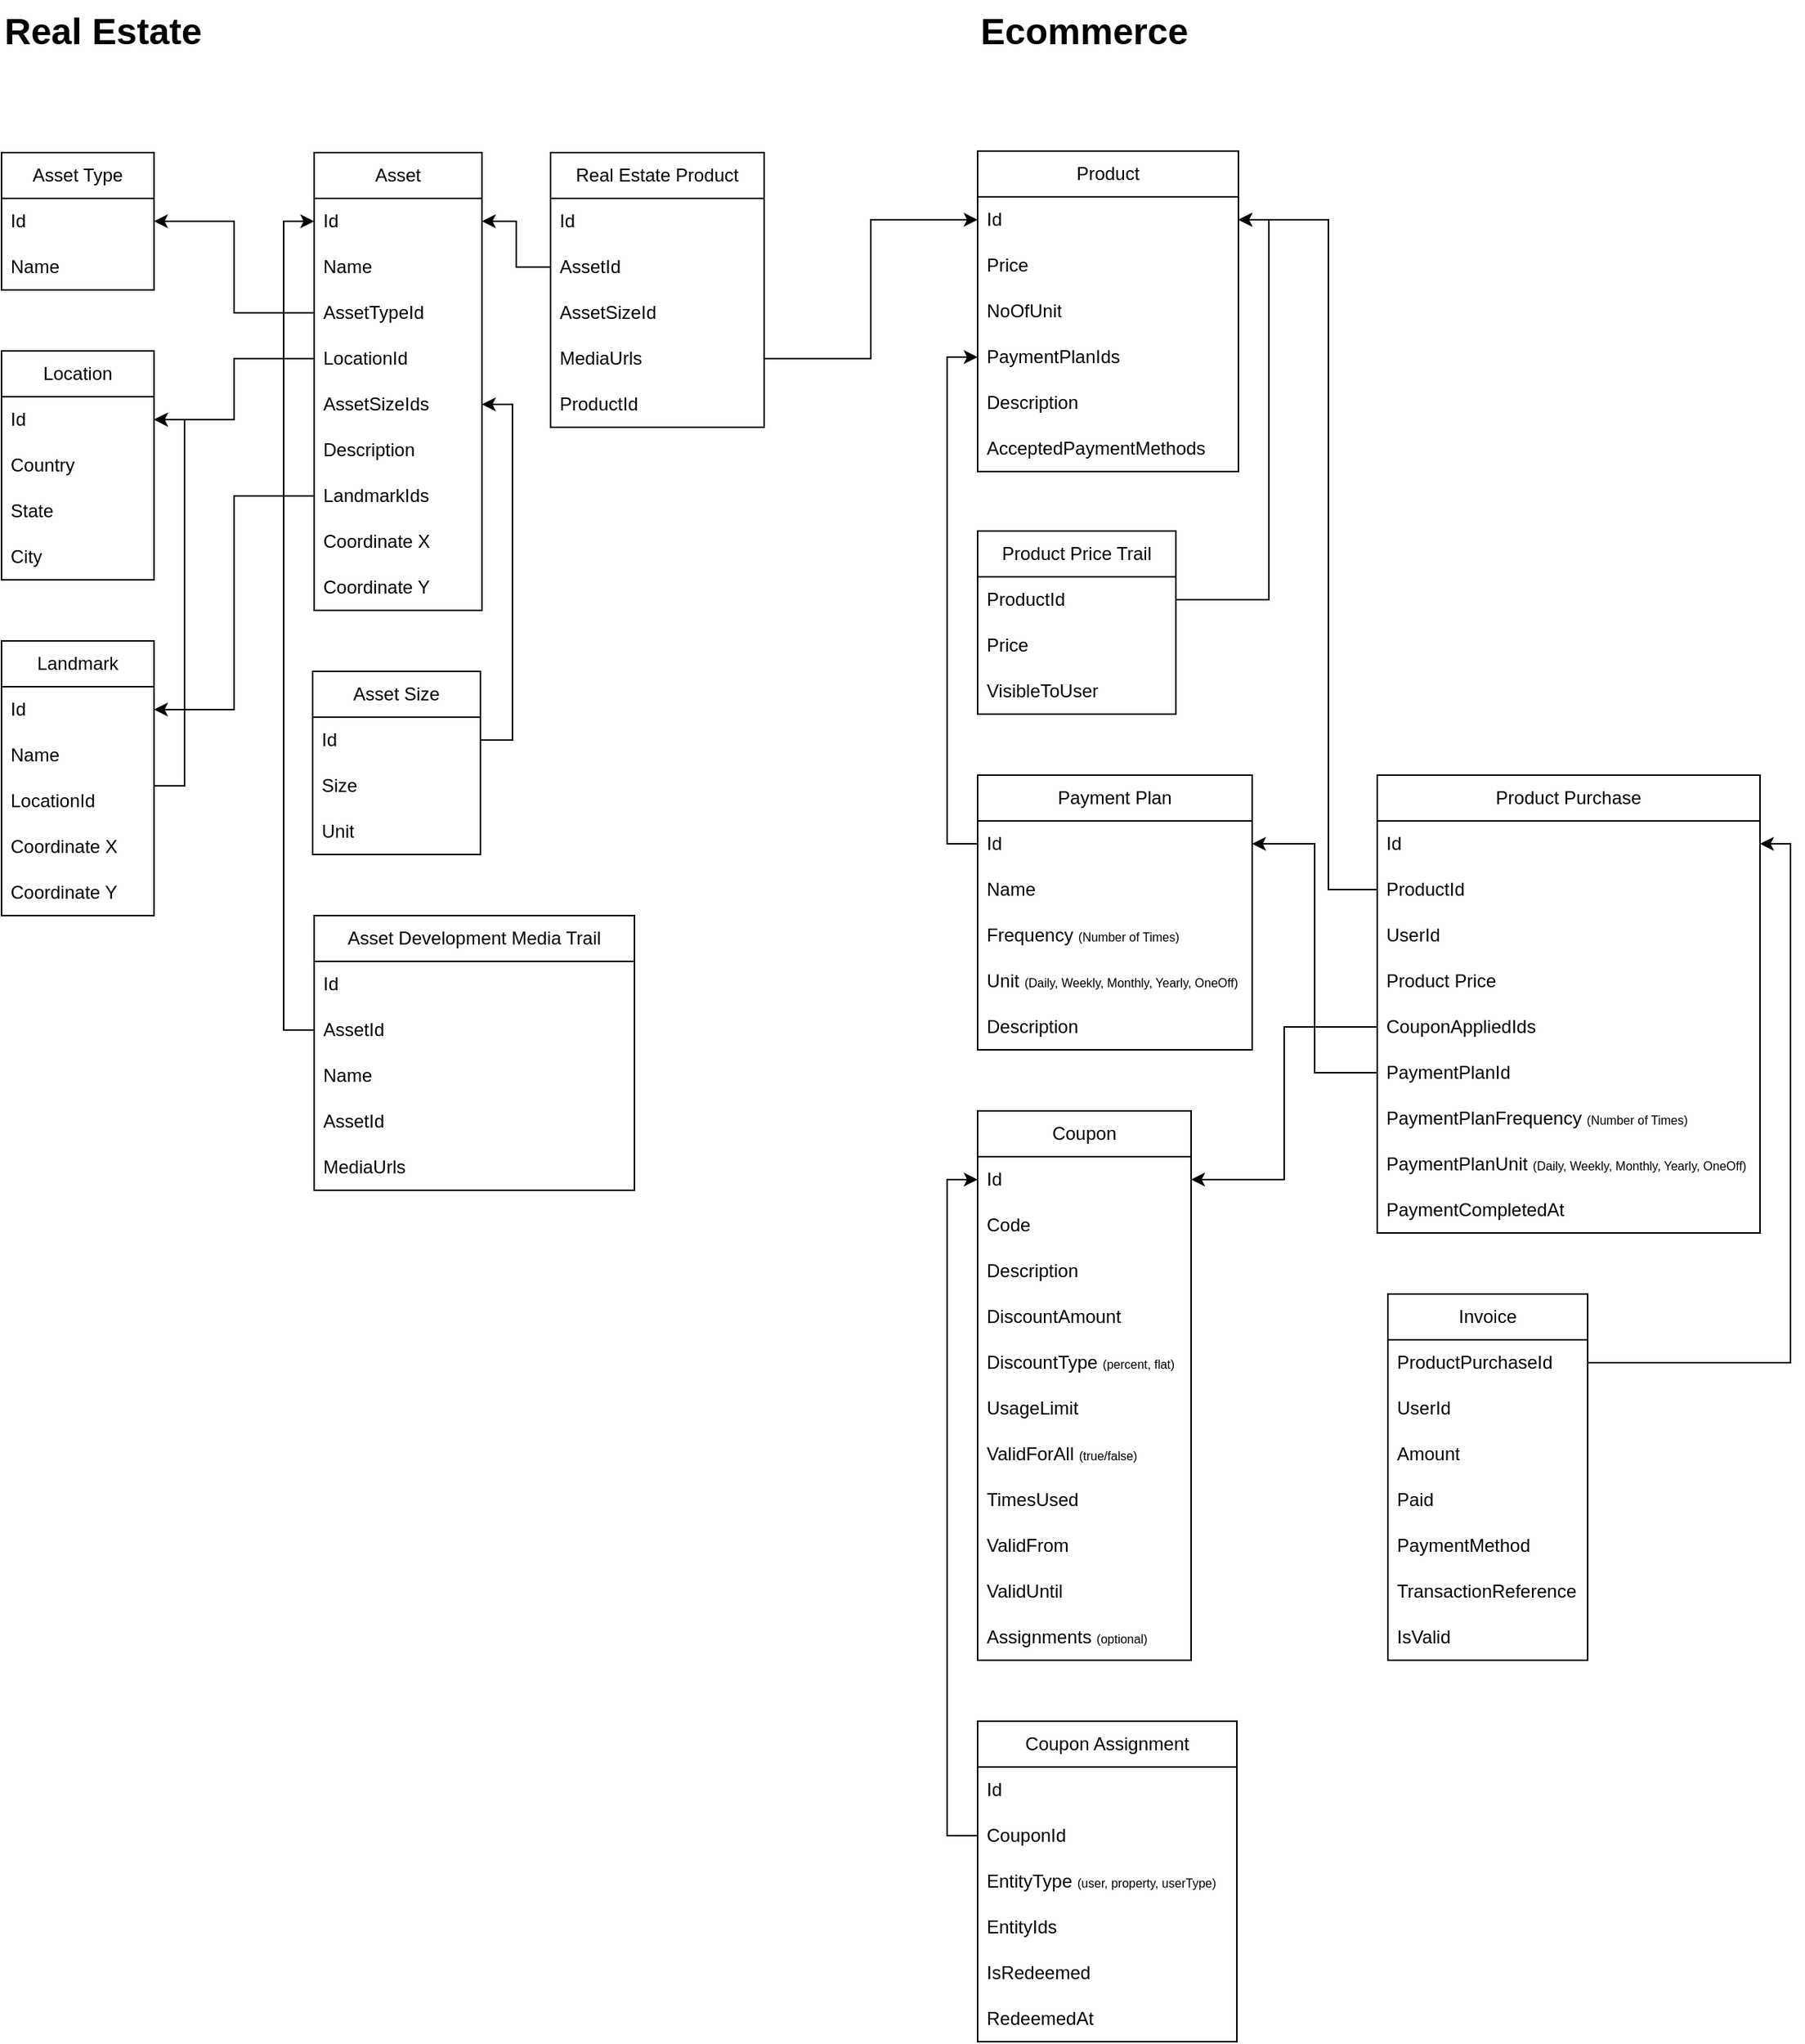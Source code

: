 <mxfile version="26.0.1">
  <diagram name="Page-1" id="xRwZzgTPhgGGNqqtRcz7">
    <mxGraphModel dx="1578" dy="1052" grid="1" gridSize="10" guides="1" tooltips="1" connect="1" arrows="1" fold="1" page="1" pageScale="1" pageWidth="2339" pageHeight="3300" math="0" shadow="0">
      <root>
        <mxCell id="0" />
        <mxCell id="1" parent="0" />
        <mxCell id="9WbZU5UclEW2TFr8tv2--1" value="Asset Type" style="swimlane;fontStyle=0;childLayout=stackLayout;horizontal=1;startSize=30;horizontalStack=0;resizeParent=1;resizeParentMax=0;resizeLast=0;collapsible=1;marginBottom=0;whiteSpace=wrap;html=1;" parent="1" vertex="1">
          <mxGeometry x="30" y="140" width="100" height="90" as="geometry" />
        </mxCell>
        <mxCell id="9WbZU5UclEW2TFr8tv2--2" value="Id" style="text;strokeColor=none;fillColor=none;align=left;verticalAlign=middle;spacingLeft=4;spacingRight=4;overflow=hidden;points=[[0,0.5],[1,0.5]];portConstraint=eastwest;rotatable=0;whiteSpace=wrap;html=1;" parent="9WbZU5UclEW2TFr8tv2--1" vertex="1">
          <mxGeometry y="30" width="100" height="30" as="geometry" />
        </mxCell>
        <mxCell id="9WbZU5UclEW2TFr8tv2--12" value="Name" style="text;strokeColor=none;fillColor=none;align=left;verticalAlign=middle;spacingLeft=4;spacingRight=4;overflow=hidden;points=[[0,0.5],[1,0.5]];portConstraint=eastwest;rotatable=0;whiteSpace=wrap;html=1;" parent="9WbZU5UclEW2TFr8tv2--1" vertex="1">
          <mxGeometry y="60" width="100" height="30" as="geometry" />
        </mxCell>
        <mxCell id="9WbZU5UclEW2TFr8tv2--5" value="Asset" style="swimlane;fontStyle=0;childLayout=stackLayout;horizontal=1;startSize=30;horizontalStack=0;resizeParent=1;resizeParentMax=0;resizeLast=0;collapsible=1;marginBottom=0;whiteSpace=wrap;html=1;" parent="1" vertex="1">
          <mxGeometry x="235" y="140" width="110" height="300" as="geometry" />
        </mxCell>
        <mxCell id="9WbZU5UclEW2TFr8tv2--6" value="Id" style="text;strokeColor=none;fillColor=none;align=left;verticalAlign=middle;spacingLeft=4;spacingRight=4;overflow=hidden;points=[[0,0.5],[1,0.5]];portConstraint=eastwest;rotatable=0;whiteSpace=wrap;html=1;" parent="9WbZU5UclEW2TFr8tv2--5" vertex="1">
          <mxGeometry y="30" width="110" height="30" as="geometry" />
        </mxCell>
        <mxCell id="9WbZU5UclEW2TFr8tv2--7" value="Name" style="text;strokeColor=none;fillColor=none;align=left;verticalAlign=middle;spacingLeft=4;spacingRight=4;overflow=hidden;points=[[0,0.5],[1,0.5]];portConstraint=eastwest;rotatable=0;whiteSpace=wrap;html=1;" parent="9WbZU5UclEW2TFr8tv2--5" vertex="1">
          <mxGeometry y="60" width="110" height="30" as="geometry" />
        </mxCell>
        <mxCell id="9WbZU5UclEW2TFr8tv2--44" value="AssetTypeId" style="text;strokeColor=none;fillColor=none;align=left;verticalAlign=middle;spacingLeft=4;spacingRight=4;overflow=hidden;points=[[0,0.5],[1,0.5]];portConstraint=eastwest;rotatable=0;whiteSpace=wrap;html=1;" parent="9WbZU5UclEW2TFr8tv2--5" vertex="1">
          <mxGeometry y="90" width="110" height="30" as="geometry" />
        </mxCell>
        <mxCell id="9WbZU5UclEW2TFr8tv2--18" value="LocationId" style="text;strokeColor=none;fillColor=none;align=left;verticalAlign=middle;spacingLeft=4;spacingRight=4;overflow=hidden;points=[[0,0.5],[1,0.5]];portConstraint=eastwest;rotatable=0;whiteSpace=wrap;html=1;" parent="9WbZU5UclEW2TFr8tv2--5" vertex="1">
          <mxGeometry y="120" width="110" height="30" as="geometry" />
        </mxCell>
        <mxCell id="7imBiXDdK8WEr4lZSUu7-16" value="AssetSizeIds" style="text;strokeColor=none;fillColor=none;align=left;verticalAlign=middle;spacingLeft=4;spacingRight=4;overflow=hidden;points=[[0,0.5],[1,0.5]];portConstraint=eastwest;rotatable=0;whiteSpace=wrap;html=1;" vertex="1" parent="9WbZU5UclEW2TFr8tv2--5">
          <mxGeometry y="150" width="110" height="30" as="geometry" />
        </mxCell>
        <mxCell id="9WbZU5UclEW2TFr8tv2--21" value="Description" style="text;strokeColor=none;fillColor=none;align=left;verticalAlign=middle;spacingLeft=4;spacingRight=4;overflow=hidden;points=[[0,0.5],[1,0.5]];portConstraint=eastwest;rotatable=0;whiteSpace=wrap;html=1;" parent="9WbZU5UclEW2TFr8tv2--5" vertex="1">
          <mxGeometry y="180" width="110" height="30" as="geometry" />
        </mxCell>
        <mxCell id="9WbZU5UclEW2TFr8tv2--27" value="LandmarkIds" style="text;strokeColor=none;fillColor=none;align=left;verticalAlign=middle;spacingLeft=4;spacingRight=4;overflow=hidden;points=[[0,0.5],[1,0.5]];portConstraint=eastwest;rotatable=0;whiteSpace=wrap;html=1;" parent="9WbZU5UclEW2TFr8tv2--5" vertex="1">
          <mxGeometry y="210" width="110" height="30" as="geometry" />
        </mxCell>
        <mxCell id="9WbZU5UclEW2TFr8tv2--37" value="Coordinate X" style="text;strokeColor=none;fillColor=none;align=left;verticalAlign=middle;spacingLeft=4;spacingRight=4;overflow=hidden;points=[[0,0.5],[1,0.5]];portConstraint=eastwest;rotatable=0;whiteSpace=wrap;html=1;" parent="9WbZU5UclEW2TFr8tv2--5" vertex="1">
          <mxGeometry y="240" width="110" height="30" as="geometry" />
        </mxCell>
        <mxCell id="9WbZU5UclEW2TFr8tv2--38" value="Coordinate Y" style="text;strokeColor=none;fillColor=none;align=left;verticalAlign=middle;spacingLeft=4;spacingRight=4;overflow=hidden;points=[[0,0.5],[1,0.5]];portConstraint=eastwest;rotatable=0;whiteSpace=wrap;html=1;" parent="9WbZU5UclEW2TFr8tv2--5" vertex="1">
          <mxGeometry y="270" width="110" height="30" as="geometry" />
        </mxCell>
        <mxCell id="9WbZU5UclEW2TFr8tv2--13" value="Location" style="swimlane;fontStyle=0;childLayout=stackLayout;horizontal=1;startSize=30;horizontalStack=0;resizeParent=1;resizeParentMax=0;resizeLast=0;collapsible=1;marginBottom=0;whiteSpace=wrap;html=1;" parent="1" vertex="1">
          <mxGeometry x="30" y="270" width="100" height="150" as="geometry" />
        </mxCell>
        <mxCell id="9WbZU5UclEW2TFr8tv2--14" value="Id" style="text;strokeColor=none;fillColor=none;align=left;verticalAlign=middle;spacingLeft=4;spacingRight=4;overflow=hidden;points=[[0,0.5],[1,0.5]];portConstraint=eastwest;rotatable=0;whiteSpace=wrap;html=1;" parent="9WbZU5UclEW2TFr8tv2--13" vertex="1">
          <mxGeometry y="30" width="100" height="30" as="geometry" />
        </mxCell>
        <mxCell id="9WbZU5UclEW2TFr8tv2--15" value="Country" style="text;strokeColor=none;fillColor=none;align=left;verticalAlign=middle;spacingLeft=4;spacingRight=4;overflow=hidden;points=[[0,0.5],[1,0.5]];portConstraint=eastwest;rotatable=0;whiteSpace=wrap;html=1;" parent="9WbZU5UclEW2TFr8tv2--13" vertex="1">
          <mxGeometry y="60" width="100" height="30" as="geometry" />
        </mxCell>
        <mxCell id="9WbZU5UclEW2TFr8tv2--16" value="State" style="text;strokeColor=none;fillColor=none;align=left;verticalAlign=middle;spacingLeft=4;spacingRight=4;overflow=hidden;points=[[0,0.5],[1,0.5]];portConstraint=eastwest;rotatable=0;whiteSpace=wrap;html=1;" parent="9WbZU5UclEW2TFr8tv2--13" vertex="1">
          <mxGeometry y="90" width="100" height="30" as="geometry" />
        </mxCell>
        <mxCell id="9WbZU5UclEW2TFr8tv2--32" value="City" style="text;strokeColor=none;fillColor=none;align=left;verticalAlign=middle;spacingLeft=4;spacingRight=4;overflow=hidden;points=[[0,0.5],[1,0.5]];portConstraint=eastwest;rotatable=0;whiteSpace=wrap;html=1;" parent="9WbZU5UclEW2TFr8tv2--13" vertex="1">
          <mxGeometry y="120" width="100" height="30" as="geometry" />
        </mxCell>
        <mxCell id="9WbZU5UclEW2TFr8tv2--22" value="Asset Size" style="swimlane;fontStyle=0;childLayout=stackLayout;horizontal=1;startSize=30;horizontalStack=0;resizeParent=1;resizeParentMax=0;resizeLast=0;collapsible=1;marginBottom=0;whiteSpace=wrap;html=1;" parent="1" vertex="1">
          <mxGeometry x="234" y="480" width="110" height="120" as="geometry" />
        </mxCell>
        <mxCell id="9WbZU5UclEW2TFr8tv2--23" value="Id" style="text;strokeColor=none;fillColor=none;align=left;verticalAlign=middle;spacingLeft=4;spacingRight=4;overflow=hidden;points=[[0,0.5],[1,0.5]];portConstraint=eastwest;rotatable=0;whiteSpace=wrap;html=1;" parent="9WbZU5UclEW2TFr8tv2--22" vertex="1">
          <mxGeometry y="30" width="110" height="30" as="geometry" />
        </mxCell>
        <mxCell id="9WbZU5UclEW2TFr8tv2--24" value="Size" style="text;strokeColor=none;fillColor=none;align=left;verticalAlign=middle;spacingLeft=4;spacingRight=4;overflow=hidden;points=[[0,0.5],[1,0.5]];portConstraint=eastwest;rotatable=0;whiteSpace=wrap;html=1;" parent="9WbZU5UclEW2TFr8tv2--22" vertex="1">
          <mxGeometry y="60" width="110" height="30" as="geometry" />
        </mxCell>
        <mxCell id="9WbZU5UclEW2TFr8tv2--50" value="Unit" style="text;strokeColor=none;fillColor=none;align=left;verticalAlign=middle;spacingLeft=4;spacingRight=4;overflow=hidden;points=[[0,0.5],[1,0.5]];portConstraint=eastwest;rotatable=0;whiteSpace=wrap;html=1;" parent="9WbZU5UclEW2TFr8tv2--22" vertex="1">
          <mxGeometry y="90" width="110" height="30" as="geometry" />
        </mxCell>
        <mxCell id="9WbZU5UclEW2TFr8tv2--28" value="Landmark" style="swimlane;fontStyle=0;childLayout=stackLayout;horizontal=1;startSize=30;horizontalStack=0;resizeParent=1;resizeParentMax=0;resizeLast=0;collapsible=1;marginBottom=0;whiteSpace=wrap;html=1;" parent="1" vertex="1">
          <mxGeometry x="30" y="460" width="100" height="180" as="geometry" />
        </mxCell>
        <mxCell id="9WbZU5UclEW2TFr8tv2--52" value="Id" style="text;strokeColor=none;fillColor=none;align=left;verticalAlign=middle;spacingLeft=4;spacingRight=4;overflow=hidden;points=[[0,0.5],[1,0.5]];portConstraint=eastwest;rotatable=0;whiteSpace=wrap;html=1;" parent="9WbZU5UclEW2TFr8tv2--28" vertex="1">
          <mxGeometry y="30" width="100" height="30" as="geometry" />
        </mxCell>
        <mxCell id="9WbZU5UclEW2TFr8tv2--29" value="Name" style="text;strokeColor=none;fillColor=none;align=left;verticalAlign=middle;spacingLeft=4;spacingRight=4;overflow=hidden;points=[[0,0.5],[1,0.5]];portConstraint=eastwest;rotatable=0;whiteSpace=wrap;html=1;" parent="9WbZU5UclEW2TFr8tv2--28" vertex="1">
          <mxGeometry y="60" width="100" height="30" as="geometry" />
        </mxCell>
        <mxCell id="9WbZU5UclEW2TFr8tv2--30" value="LocationId" style="text;strokeColor=none;fillColor=none;align=left;verticalAlign=middle;spacingLeft=4;spacingRight=4;overflow=hidden;points=[[0,0.5],[1,0.5]];portConstraint=eastwest;rotatable=0;whiteSpace=wrap;html=1;" parent="9WbZU5UclEW2TFr8tv2--28" vertex="1">
          <mxGeometry y="90" width="100" height="30" as="geometry" />
        </mxCell>
        <mxCell id="9WbZU5UclEW2TFr8tv2--31" value="Coordinate X" style="text;strokeColor=none;fillColor=none;align=left;verticalAlign=middle;spacingLeft=4;spacingRight=4;overflow=hidden;points=[[0,0.5],[1,0.5]];portConstraint=eastwest;rotatable=0;whiteSpace=wrap;html=1;" parent="9WbZU5UclEW2TFr8tv2--28" vertex="1">
          <mxGeometry y="120" width="100" height="30" as="geometry" />
        </mxCell>
        <mxCell id="9WbZU5UclEW2TFr8tv2--36" value="Coordinate Y" style="text;strokeColor=none;fillColor=none;align=left;verticalAlign=middle;spacingLeft=4;spacingRight=4;overflow=hidden;points=[[0,0.5],[1,0.5]];portConstraint=eastwest;rotatable=0;whiteSpace=wrap;html=1;" parent="9WbZU5UclEW2TFr8tv2--28" vertex="1">
          <mxGeometry y="150" width="100" height="30" as="geometry" />
        </mxCell>
        <mxCell id="9WbZU5UclEW2TFr8tv2--40" value="Product" style="swimlane;fontStyle=0;childLayout=stackLayout;horizontal=1;startSize=30;horizontalStack=0;resizeParent=1;resizeParentMax=0;resizeLast=0;collapsible=1;marginBottom=0;whiteSpace=wrap;html=1;" parent="1" vertex="1">
          <mxGeometry x="670" y="139" width="171" height="210" as="geometry" />
        </mxCell>
        <mxCell id="_s5_7HrUc2ubMlKPMF_D-5" value="Id" style="text;strokeColor=none;fillColor=none;align=left;verticalAlign=middle;spacingLeft=4;spacingRight=4;overflow=hidden;points=[[0,0.5],[1,0.5]];portConstraint=eastwest;rotatable=0;whiteSpace=wrap;html=1;" parent="9WbZU5UclEW2TFr8tv2--40" vertex="1">
          <mxGeometry y="30" width="171" height="30" as="geometry" />
        </mxCell>
        <mxCell id="_s5_7HrUc2ubMlKPMF_D-27" value="Price" style="text;strokeColor=none;fillColor=none;align=left;verticalAlign=middle;spacingLeft=4;spacingRight=4;overflow=hidden;points=[[0,0.5],[1,0.5]];portConstraint=eastwest;rotatable=0;whiteSpace=wrap;html=1;" parent="9WbZU5UclEW2TFr8tv2--40" vertex="1">
          <mxGeometry y="60" width="171" height="30" as="geometry" />
        </mxCell>
        <mxCell id="_s5_7HrUc2ubMlKPMF_D-66" value="NoOfUnit" style="text;strokeColor=none;fillColor=none;align=left;verticalAlign=middle;spacingLeft=4;spacingRight=4;overflow=hidden;points=[[0,0.5],[1,0.5]];portConstraint=eastwest;rotatable=0;whiteSpace=wrap;html=1;" parent="9WbZU5UclEW2TFr8tv2--40" vertex="1">
          <mxGeometry y="90" width="171" height="30" as="geometry" />
        </mxCell>
        <mxCell id="9WbZU5UclEW2TFr8tv2--61" value="PaymentPlanIds" style="text;strokeColor=none;fillColor=none;align=left;verticalAlign=middle;spacingLeft=4;spacingRight=4;overflow=hidden;points=[[0,0.5],[1,0.5]];portConstraint=eastwest;rotatable=0;whiteSpace=wrap;html=1;" parent="9WbZU5UclEW2TFr8tv2--40" vertex="1">
          <mxGeometry y="120" width="171" height="30" as="geometry" />
        </mxCell>
        <mxCell id="9WbZU5UclEW2TFr8tv2--63" value="Description" style="text;strokeColor=none;fillColor=none;align=left;verticalAlign=middle;spacingLeft=4;spacingRight=4;overflow=hidden;points=[[0,0.5],[1,0.5]];portConstraint=eastwest;rotatable=0;whiteSpace=wrap;html=1;" parent="9WbZU5UclEW2TFr8tv2--40" vertex="1">
          <mxGeometry y="150" width="171" height="30" as="geometry" />
        </mxCell>
        <mxCell id="7imBiXDdK8WEr4lZSUu7-9" value="AcceptedPaymentMethods" style="text;strokeColor=none;fillColor=none;align=left;verticalAlign=middle;spacingLeft=4;spacingRight=4;overflow=hidden;points=[[0,0.5],[1,0.5]];portConstraint=eastwest;rotatable=0;whiteSpace=wrap;html=1;" vertex="1" parent="9WbZU5UclEW2TFr8tv2--40">
          <mxGeometry y="180" width="171" height="30" as="geometry" />
        </mxCell>
        <mxCell id="9WbZU5UclEW2TFr8tv2--54" value="Payment Plan" style="swimlane;fontStyle=0;childLayout=stackLayout;horizontal=1;startSize=30;horizontalStack=0;resizeParent=1;resizeParentMax=0;resizeLast=0;collapsible=1;marginBottom=0;whiteSpace=wrap;html=1;" parent="1" vertex="1">
          <mxGeometry x="670" y="548" width="180" height="180" as="geometry" />
        </mxCell>
        <mxCell id="9WbZU5UclEW2TFr8tv2--59" value="Id" style="text;strokeColor=none;fillColor=none;align=left;verticalAlign=middle;spacingLeft=4;spacingRight=4;overflow=hidden;points=[[0,0.5],[1,0.5]];portConstraint=eastwest;rotatable=0;whiteSpace=wrap;html=1;" parent="9WbZU5UclEW2TFr8tv2--54" vertex="1">
          <mxGeometry y="30" width="180" height="30" as="geometry" />
        </mxCell>
        <mxCell id="9WbZU5UclEW2TFr8tv2--55" value="Name" style="text;strokeColor=none;fillColor=none;align=left;verticalAlign=middle;spacingLeft=4;spacingRight=4;overflow=hidden;points=[[0,0.5],[1,0.5]];portConstraint=eastwest;rotatable=0;whiteSpace=wrap;html=1;" parent="9WbZU5UclEW2TFr8tv2--54" vertex="1">
          <mxGeometry y="60" width="180" height="30" as="geometry" />
        </mxCell>
        <mxCell id="9WbZU5UclEW2TFr8tv2--56" value="Frequency &lt;font style=&quot;font-size: 8px;&quot;&gt;(Number of Times)&lt;/font&gt;" style="text;strokeColor=none;fillColor=none;align=left;verticalAlign=middle;spacingLeft=4;spacingRight=4;overflow=hidden;points=[[0,0.5],[1,0.5]];portConstraint=eastwest;rotatable=0;whiteSpace=wrap;html=1;" parent="9WbZU5UclEW2TFr8tv2--54" vertex="1">
          <mxGeometry y="90" width="180" height="30" as="geometry" />
        </mxCell>
        <mxCell id="9WbZU5UclEW2TFr8tv2--57" value="Unit&amp;nbsp;&lt;font style=&quot;font-size: 8px;&quot;&gt;(Daily, Weekly, Monthly, Yearly, OneOff)&lt;/font&gt;" style="text;strokeColor=none;fillColor=none;align=left;verticalAlign=middle;spacingLeft=4;spacingRight=4;overflow=hidden;points=[[0,0.5],[1,0.5]];portConstraint=eastwest;rotatable=0;whiteSpace=wrap;html=1;" parent="9WbZU5UclEW2TFr8tv2--54" vertex="1">
          <mxGeometry y="120" width="180" height="30" as="geometry" />
        </mxCell>
        <mxCell id="9WbZU5UclEW2TFr8tv2--58" value="Description" style="text;strokeColor=none;fillColor=none;align=left;verticalAlign=middle;spacingLeft=4;spacingRight=4;overflow=hidden;points=[[0,0.5],[1,0.5]];portConstraint=eastwest;rotatable=0;whiteSpace=wrap;html=1;" parent="9WbZU5UclEW2TFr8tv2--54" vertex="1">
          <mxGeometry y="150" width="180" height="30" as="geometry" />
        </mxCell>
        <mxCell id="_s5_7HrUc2ubMlKPMF_D-1" value="Product Price Trail" style="swimlane;fontStyle=0;childLayout=stackLayout;horizontal=1;startSize=30;horizontalStack=0;resizeParent=1;resizeParentMax=0;resizeLast=0;collapsible=1;marginBottom=0;whiteSpace=wrap;html=1;" parent="1" vertex="1">
          <mxGeometry x="670" y="388" width="130" height="120" as="geometry" />
        </mxCell>
        <mxCell id="_s5_7HrUc2ubMlKPMF_D-2" value="ProductId" style="text;strokeColor=none;fillColor=none;align=left;verticalAlign=middle;spacingLeft=4;spacingRight=4;overflow=hidden;points=[[0,0.5],[1,0.5]];portConstraint=eastwest;rotatable=0;whiteSpace=wrap;html=1;" parent="_s5_7HrUc2ubMlKPMF_D-1" vertex="1">
          <mxGeometry y="30" width="130" height="30" as="geometry" />
        </mxCell>
        <mxCell id="_s5_7HrUc2ubMlKPMF_D-3" value="Price" style="text;strokeColor=none;fillColor=none;align=left;verticalAlign=middle;spacingLeft=4;spacingRight=4;overflow=hidden;points=[[0,0.5],[1,0.5]];portConstraint=eastwest;rotatable=0;whiteSpace=wrap;html=1;" parent="_s5_7HrUc2ubMlKPMF_D-1" vertex="1">
          <mxGeometry y="60" width="130" height="30" as="geometry" />
        </mxCell>
        <mxCell id="7imBiXDdK8WEr4lZSUu7-5" value="VisibleToUser" style="text;strokeColor=none;fillColor=none;align=left;verticalAlign=middle;spacingLeft=4;spacingRight=4;overflow=hidden;points=[[0,0.5],[1,0.5]];portConstraint=eastwest;rotatable=0;whiteSpace=wrap;html=1;" vertex="1" parent="_s5_7HrUc2ubMlKPMF_D-1">
          <mxGeometry y="90" width="130" height="30" as="geometry" />
        </mxCell>
        <mxCell id="_s5_7HrUc2ubMlKPMF_D-13" style="edgeStyle=orthogonalEdgeStyle;rounded=0;orthogonalLoop=1;jettySize=auto;html=1;entryX=1;entryY=0.5;entryDx=0;entryDy=0;" parent="1" source="9WbZU5UclEW2TFr8tv2--44" target="9WbZU5UclEW2TFr8tv2--2" edge="1">
          <mxGeometry relative="1" as="geometry" />
        </mxCell>
        <mxCell id="_s5_7HrUc2ubMlKPMF_D-14" style="edgeStyle=orthogonalEdgeStyle;rounded=0;orthogonalLoop=1;jettySize=auto;html=1;entryX=1;entryY=0.5;entryDx=0;entryDy=0;" parent="1" source="9WbZU5UclEW2TFr8tv2--18" target="9WbZU5UclEW2TFr8tv2--14" edge="1">
          <mxGeometry relative="1" as="geometry" />
        </mxCell>
        <mxCell id="_s5_7HrUc2ubMlKPMF_D-16" style="edgeStyle=orthogonalEdgeStyle;rounded=0;orthogonalLoop=1;jettySize=auto;html=1;entryX=1;entryY=0.5;entryDx=0;entryDy=0;" parent="1" source="9WbZU5UclEW2TFr8tv2--30" target="9WbZU5UclEW2TFr8tv2--14" edge="1">
          <mxGeometry relative="1" as="geometry">
            <Array as="points">
              <mxPoint x="150" y="555" />
              <mxPoint x="150" y="315" />
            </Array>
          </mxGeometry>
        </mxCell>
        <mxCell id="_s5_7HrUc2ubMlKPMF_D-17" style="edgeStyle=orthogonalEdgeStyle;rounded=0;orthogonalLoop=1;jettySize=auto;html=1;entryX=1;entryY=0.5;entryDx=0;entryDy=0;" parent="1" source="9WbZU5UclEW2TFr8tv2--27" target="9WbZU5UclEW2TFr8tv2--52" edge="1">
          <mxGeometry relative="1" as="geometry" />
        </mxCell>
        <mxCell id="_s5_7HrUc2ubMlKPMF_D-28" value="Product Purchase" style="swimlane;fontStyle=0;childLayout=stackLayout;horizontal=1;startSize=30;horizontalStack=0;resizeParent=1;resizeParentMax=0;resizeLast=0;collapsible=1;marginBottom=0;whiteSpace=wrap;html=1;" parent="1" vertex="1">
          <mxGeometry x="932" y="548" width="251" height="300" as="geometry" />
        </mxCell>
        <mxCell id="_s5_7HrUc2ubMlKPMF_D-47" value="Id" style="text;strokeColor=none;fillColor=none;align=left;verticalAlign=middle;spacingLeft=4;spacingRight=4;overflow=hidden;points=[[0,0.5],[1,0.5]];portConstraint=eastwest;rotatable=0;whiteSpace=wrap;html=1;" parent="_s5_7HrUc2ubMlKPMF_D-28" vertex="1">
          <mxGeometry y="30" width="251" height="30" as="geometry" />
        </mxCell>
        <mxCell id="_s5_7HrUc2ubMlKPMF_D-29" value="ProductId" style="text;strokeColor=none;fillColor=none;align=left;verticalAlign=middle;spacingLeft=4;spacingRight=4;overflow=hidden;points=[[0,0.5],[1,0.5]];portConstraint=eastwest;rotatable=0;whiteSpace=wrap;html=1;" parent="_s5_7HrUc2ubMlKPMF_D-28" vertex="1">
          <mxGeometry y="60" width="251" height="30" as="geometry" />
        </mxCell>
        <mxCell id="_s5_7HrUc2ubMlKPMF_D-40" value="UserId" style="text;strokeColor=none;fillColor=none;align=left;verticalAlign=middle;spacingLeft=4;spacingRight=4;overflow=hidden;points=[[0,0.5],[1,0.5]];portConstraint=eastwest;rotatable=0;whiteSpace=wrap;html=1;" parent="_s5_7HrUc2ubMlKPMF_D-28" vertex="1">
          <mxGeometry y="90" width="251" height="30" as="geometry" />
        </mxCell>
        <mxCell id="_s5_7HrUc2ubMlKPMF_D-30" value="Product Price" style="text;strokeColor=none;fillColor=none;align=left;verticalAlign=middle;spacingLeft=4;spacingRight=4;overflow=hidden;points=[[0,0.5],[1,0.5]];portConstraint=eastwest;rotatable=0;whiteSpace=wrap;html=1;" parent="_s5_7HrUc2ubMlKPMF_D-28" vertex="1">
          <mxGeometry y="120" width="251" height="30" as="geometry" />
        </mxCell>
        <mxCell id="_s5_7HrUc2ubMlKPMF_D-98" value="CouponAppliedIds" style="text;strokeColor=none;fillColor=none;align=left;verticalAlign=middle;spacingLeft=4;spacingRight=4;overflow=hidden;points=[[0,0.5],[1,0.5]];portConstraint=eastwest;rotatable=0;whiteSpace=wrap;html=1;" parent="_s5_7HrUc2ubMlKPMF_D-28" vertex="1">
          <mxGeometry y="150" width="251" height="30" as="geometry" />
        </mxCell>
        <mxCell id="_s5_7HrUc2ubMlKPMF_D-58" value="PaymentPlanId" style="text;strokeColor=none;fillColor=none;align=left;verticalAlign=middle;spacingLeft=4;spacingRight=4;overflow=hidden;points=[[0,0.5],[1,0.5]];portConstraint=eastwest;rotatable=0;whiteSpace=wrap;html=1;" parent="_s5_7HrUc2ubMlKPMF_D-28" vertex="1">
          <mxGeometry y="180" width="251" height="30" as="geometry" />
        </mxCell>
        <mxCell id="_s5_7HrUc2ubMlKPMF_D-52" value="PaymentPlanFrequency&amp;nbsp;&lt;font style=&quot;font-size: 8px;&quot;&gt;(Number of Times)&lt;/font&gt;" style="text;strokeColor=none;fillColor=none;align=left;verticalAlign=middle;spacingLeft=4;spacingRight=4;overflow=hidden;points=[[0,0.5],[1,0.5]];portConstraint=eastwest;rotatable=0;whiteSpace=wrap;html=1;" parent="_s5_7HrUc2ubMlKPMF_D-28" vertex="1">
          <mxGeometry y="210" width="251" height="30" as="geometry" />
        </mxCell>
        <mxCell id="_s5_7HrUc2ubMlKPMF_D-53" value="PaymentPlanUnit&amp;nbsp;&lt;font style=&quot;font-size: 8px;&quot;&gt;(Daily,&amp;nbsp;Weekly, Monthly, Yearly, OneOff)&lt;/font&gt;" style="text;strokeColor=none;fillColor=none;align=left;verticalAlign=middle;spacingLeft=4;spacingRight=4;overflow=hidden;points=[[0,0.5],[1,0.5]];portConstraint=eastwest;rotatable=0;whiteSpace=wrap;html=1;" parent="_s5_7HrUc2ubMlKPMF_D-28" vertex="1">
          <mxGeometry y="240" width="251" height="30" as="geometry" />
        </mxCell>
        <mxCell id="_s5_7HrUc2ubMlKPMF_D-31" value="PaymentCompletedAt" style="text;strokeColor=none;fillColor=none;align=left;verticalAlign=middle;spacingLeft=4;spacingRight=4;overflow=hidden;points=[[0,0.5],[1,0.5]];portConstraint=eastwest;rotatable=0;whiteSpace=wrap;html=1;" parent="_s5_7HrUc2ubMlKPMF_D-28" vertex="1">
          <mxGeometry y="270" width="251" height="30" as="geometry" />
        </mxCell>
        <mxCell id="_s5_7HrUc2ubMlKPMF_D-36" value="Invoice" style="swimlane;fontStyle=0;childLayout=stackLayout;horizontal=1;startSize=30;horizontalStack=0;resizeParent=1;resizeParentMax=0;resizeLast=0;collapsible=1;marginBottom=0;whiteSpace=wrap;html=1;" parent="1" vertex="1">
          <mxGeometry x="939" y="888" width="131" height="240" as="geometry" />
        </mxCell>
        <mxCell id="_s5_7HrUc2ubMlKPMF_D-37" value="ProductPurchaseId" style="text;strokeColor=none;fillColor=none;align=left;verticalAlign=middle;spacingLeft=4;spacingRight=4;overflow=hidden;points=[[0,0.5],[1,0.5]];portConstraint=eastwest;rotatable=0;whiteSpace=wrap;html=1;" parent="_s5_7HrUc2ubMlKPMF_D-36" vertex="1">
          <mxGeometry y="30" width="131" height="30" as="geometry" />
        </mxCell>
        <mxCell id="_s5_7HrUc2ubMlKPMF_D-41" value="UserId" style="text;strokeColor=none;fillColor=none;align=left;verticalAlign=middle;spacingLeft=4;spacingRight=4;overflow=hidden;points=[[0,0.5],[1,0.5]];portConstraint=eastwest;rotatable=0;whiteSpace=wrap;html=1;" parent="_s5_7HrUc2ubMlKPMF_D-36" vertex="1">
          <mxGeometry y="60" width="131" height="30" as="geometry" />
        </mxCell>
        <mxCell id="_s5_7HrUc2ubMlKPMF_D-38" value="Amount" style="text;strokeColor=none;fillColor=none;align=left;verticalAlign=middle;spacingLeft=4;spacingRight=4;overflow=hidden;points=[[0,0.5],[1,0.5]];portConstraint=eastwest;rotatable=0;whiteSpace=wrap;html=1;" parent="_s5_7HrUc2ubMlKPMF_D-36" vertex="1">
          <mxGeometry y="90" width="131" height="30" as="geometry" />
        </mxCell>
        <mxCell id="_s5_7HrUc2ubMlKPMF_D-46" value="Paid" style="text;strokeColor=none;fillColor=none;align=left;verticalAlign=middle;spacingLeft=4;spacingRight=4;overflow=hidden;points=[[0,0.5],[1,0.5]];portConstraint=eastwest;rotatable=0;whiteSpace=wrap;html=1;" parent="_s5_7HrUc2ubMlKPMF_D-36" vertex="1">
          <mxGeometry y="120" width="131" height="30" as="geometry" />
        </mxCell>
        <mxCell id="7imBiXDdK8WEr4lZSUu7-8" value="PaymentMethod" style="text;strokeColor=none;fillColor=none;align=left;verticalAlign=middle;spacingLeft=4;spacingRight=4;overflow=hidden;points=[[0,0.5],[1,0.5]];portConstraint=eastwest;rotatable=0;whiteSpace=wrap;html=1;" vertex="1" parent="_s5_7HrUc2ubMlKPMF_D-36">
          <mxGeometry y="150" width="131" height="30" as="geometry" />
        </mxCell>
        <mxCell id="7imBiXDdK8WEr4lZSUu7-11" value="TransactionReference" style="text;strokeColor=none;fillColor=none;align=left;verticalAlign=middle;spacingLeft=4;spacingRight=4;overflow=hidden;points=[[0,0.5],[1,0.5]];portConstraint=eastwest;rotatable=0;whiteSpace=wrap;html=1;" vertex="1" parent="_s5_7HrUc2ubMlKPMF_D-36">
          <mxGeometry y="180" width="131" height="30" as="geometry" />
        </mxCell>
        <mxCell id="7imBiXDdK8WEr4lZSUu7-1" value="IsValid" style="text;strokeColor=none;fillColor=none;align=left;verticalAlign=middle;spacingLeft=4;spacingRight=4;overflow=hidden;points=[[0,0.5],[1,0.5]];portConstraint=eastwest;rotatable=0;whiteSpace=wrap;html=1;" vertex="1" parent="_s5_7HrUc2ubMlKPMF_D-36">
          <mxGeometry y="210" width="131" height="30" as="geometry" />
        </mxCell>
        <mxCell id="_s5_7HrUc2ubMlKPMF_D-59" style="edgeStyle=orthogonalEdgeStyle;rounded=0;orthogonalLoop=1;jettySize=auto;html=1;entryX=1;entryY=0.5;entryDx=0;entryDy=0;" parent="1" source="_s5_7HrUc2ubMlKPMF_D-58" target="9WbZU5UclEW2TFr8tv2--59" edge="1">
          <mxGeometry relative="1" as="geometry" />
        </mxCell>
        <mxCell id="_s5_7HrUc2ubMlKPMF_D-71" value="Coupon" style="swimlane;fontStyle=0;childLayout=stackLayout;horizontal=1;startSize=30;horizontalStack=0;resizeParent=1;resizeParentMax=0;resizeLast=0;collapsible=1;marginBottom=0;whiteSpace=wrap;html=1;" parent="1" vertex="1">
          <mxGeometry x="670" y="768" width="140" height="360" as="geometry" />
        </mxCell>
        <mxCell id="_s5_7HrUc2ubMlKPMF_D-72" value="Id" style="text;strokeColor=none;fillColor=none;align=left;verticalAlign=middle;spacingLeft=4;spacingRight=4;overflow=hidden;points=[[0,0.5],[1,0.5]];portConstraint=eastwest;rotatable=0;whiteSpace=wrap;html=1;" parent="_s5_7HrUc2ubMlKPMF_D-71" vertex="1">
          <mxGeometry y="30" width="140" height="30" as="geometry" />
        </mxCell>
        <mxCell id="_s5_7HrUc2ubMlKPMF_D-73" value="Code" style="text;strokeColor=none;fillColor=none;align=left;verticalAlign=middle;spacingLeft=4;spacingRight=4;overflow=hidden;points=[[0,0.5],[1,0.5]];portConstraint=eastwest;rotatable=0;whiteSpace=wrap;html=1;" parent="_s5_7HrUc2ubMlKPMF_D-71" vertex="1">
          <mxGeometry y="60" width="140" height="30" as="geometry" />
        </mxCell>
        <mxCell id="_s5_7HrUc2ubMlKPMF_D-74" value="Description" style="text;strokeColor=none;fillColor=none;align=left;verticalAlign=middle;spacingLeft=4;spacingRight=4;overflow=hidden;points=[[0,0.5],[1,0.5]];portConstraint=eastwest;rotatable=0;whiteSpace=wrap;html=1;" parent="_s5_7HrUc2ubMlKPMF_D-71" vertex="1">
          <mxGeometry y="90" width="140" height="30" as="geometry" />
        </mxCell>
        <mxCell id="_s5_7HrUc2ubMlKPMF_D-77" value="DiscountAmount" style="text;strokeColor=none;fillColor=none;align=left;verticalAlign=middle;spacingLeft=4;spacingRight=4;overflow=hidden;points=[[0,0.5],[1,0.5]];portConstraint=eastwest;rotatable=0;whiteSpace=wrap;html=1;" parent="_s5_7HrUc2ubMlKPMF_D-71" vertex="1">
          <mxGeometry y="120" width="140" height="30" as="geometry" />
        </mxCell>
        <mxCell id="_s5_7HrUc2ubMlKPMF_D-79" value="DiscountType &lt;font style=&quot;font-size: 8px;&quot;&gt;(percent, flat)&lt;/font&gt;" style="text;strokeColor=none;fillColor=none;align=left;verticalAlign=middle;spacingLeft=4;spacingRight=4;overflow=hidden;points=[[0,0.5],[1,0.5]];portConstraint=eastwest;rotatable=0;whiteSpace=wrap;html=1;" parent="_s5_7HrUc2ubMlKPMF_D-71" vertex="1">
          <mxGeometry y="150" width="140" height="30" as="geometry" />
        </mxCell>
        <mxCell id="_s5_7HrUc2ubMlKPMF_D-80" value="UsageLimit" style="text;strokeColor=none;fillColor=none;align=left;verticalAlign=middle;spacingLeft=4;spacingRight=4;overflow=hidden;points=[[0,0.5],[1,0.5]];portConstraint=eastwest;rotatable=0;whiteSpace=wrap;html=1;" parent="_s5_7HrUc2ubMlKPMF_D-71" vertex="1">
          <mxGeometry y="180" width="140" height="30" as="geometry" />
        </mxCell>
        <mxCell id="_s5_7HrUc2ubMlKPMF_D-89" value="ValidForAll &lt;font style=&quot;font-size: 8px;&quot;&gt;(true/false)&lt;/font&gt;" style="text;strokeColor=none;fillColor=none;align=left;verticalAlign=middle;spacingLeft=4;spacingRight=4;overflow=hidden;points=[[0,0.5],[1,0.5]];portConstraint=eastwest;rotatable=0;whiteSpace=wrap;html=1;" parent="_s5_7HrUc2ubMlKPMF_D-71" vertex="1">
          <mxGeometry y="210" width="140" height="30" as="geometry" />
        </mxCell>
        <mxCell id="_s5_7HrUc2ubMlKPMF_D-81" value="TimesUsed" style="text;strokeColor=none;fillColor=none;align=left;verticalAlign=middle;spacingLeft=4;spacingRight=4;overflow=hidden;points=[[0,0.5],[1,0.5]];portConstraint=eastwest;rotatable=0;whiteSpace=wrap;html=1;" parent="_s5_7HrUc2ubMlKPMF_D-71" vertex="1">
          <mxGeometry y="240" width="140" height="30" as="geometry" />
        </mxCell>
        <mxCell id="_s5_7HrUc2ubMlKPMF_D-82" value="ValidFrom" style="text;strokeColor=none;fillColor=none;align=left;verticalAlign=middle;spacingLeft=4;spacingRight=4;overflow=hidden;points=[[0,0.5],[1,0.5]];portConstraint=eastwest;rotatable=0;whiteSpace=wrap;html=1;" parent="_s5_7HrUc2ubMlKPMF_D-71" vertex="1">
          <mxGeometry y="270" width="140" height="30" as="geometry" />
        </mxCell>
        <mxCell id="_s5_7HrUc2ubMlKPMF_D-83" value="ValidUntil" style="text;strokeColor=none;fillColor=none;align=left;verticalAlign=middle;spacingLeft=4;spacingRight=4;overflow=hidden;points=[[0,0.5],[1,0.5]];portConstraint=eastwest;rotatable=0;whiteSpace=wrap;html=1;" parent="_s5_7HrUc2ubMlKPMF_D-71" vertex="1">
          <mxGeometry y="300" width="140" height="30" as="geometry" />
        </mxCell>
        <mxCell id="_s5_7HrUc2ubMlKPMF_D-84" value="Assignments &lt;font style=&quot;font-size: 8px;&quot;&gt;(optional)&lt;/font&gt;" style="text;strokeColor=none;fillColor=none;align=left;verticalAlign=middle;spacingLeft=4;spacingRight=4;overflow=hidden;points=[[0,0.5],[1,0.5]];portConstraint=eastwest;rotatable=0;whiteSpace=wrap;html=1;" parent="_s5_7HrUc2ubMlKPMF_D-71" vertex="1">
          <mxGeometry y="330" width="140" height="30" as="geometry" />
        </mxCell>
        <mxCell id="_s5_7HrUc2ubMlKPMF_D-90" value="Coupon Assignment" style="swimlane;fontStyle=0;childLayout=stackLayout;horizontal=1;startSize=30;horizontalStack=0;resizeParent=1;resizeParentMax=0;resizeLast=0;collapsible=1;marginBottom=0;whiteSpace=wrap;html=1;" parent="1" vertex="1">
          <mxGeometry x="670" y="1168" width="170" height="210" as="geometry" />
        </mxCell>
        <mxCell id="_s5_7HrUc2ubMlKPMF_D-91" value="Id" style="text;strokeColor=none;fillColor=none;align=left;verticalAlign=middle;spacingLeft=4;spacingRight=4;overflow=hidden;points=[[0,0.5],[1,0.5]];portConstraint=eastwest;rotatable=0;whiteSpace=wrap;html=1;" parent="_s5_7HrUc2ubMlKPMF_D-90" vertex="1">
          <mxGeometry y="30" width="170" height="30" as="geometry" />
        </mxCell>
        <mxCell id="_s5_7HrUc2ubMlKPMF_D-92" value="CouponId" style="text;strokeColor=none;fillColor=none;align=left;verticalAlign=middle;spacingLeft=4;spacingRight=4;overflow=hidden;points=[[0,0.5],[1,0.5]];portConstraint=eastwest;rotatable=0;whiteSpace=wrap;html=1;" parent="_s5_7HrUc2ubMlKPMF_D-90" vertex="1">
          <mxGeometry y="60" width="170" height="30" as="geometry" />
        </mxCell>
        <mxCell id="_s5_7HrUc2ubMlKPMF_D-93" value="EntityType &lt;font style=&quot;font-size: 8px;&quot;&gt;(user, property, userType)&lt;/font&gt;" style="text;strokeColor=none;fillColor=none;align=left;verticalAlign=middle;spacingLeft=4;spacingRight=4;overflow=hidden;points=[[0,0.5],[1,0.5]];portConstraint=eastwest;rotatable=0;whiteSpace=wrap;html=1;" parent="_s5_7HrUc2ubMlKPMF_D-90" vertex="1">
          <mxGeometry y="90" width="170" height="30" as="geometry" />
        </mxCell>
        <mxCell id="_s5_7HrUc2ubMlKPMF_D-94" value="EntityIds" style="text;strokeColor=none;fillColor=none;align=left;verticalAlign=middle;spacingLeft=4;spacingRight=4;overflow=hidden;points=[[0,0.5],[1,0.5]];portConstraint=eastwest;rotatable=0;whiteSpace=wrap;html=1;" parent="_s5_7HrUc2ubMlKPMF_D-90" vertex="1">
          <mxGeometry y="120" width="170" height="30" as="geometry" />
        </mxCell>
        <mxCell id="_s5_7HrUc2ubMlKPMF_D-95" value="IsRedeemed" style="text;strokeColor=none;fillColor=none;align=left;verticalAlign=middle;spacingLeft=4;spacingRight=4;overflow=hidden;points=[[0,0.5],[1,0.5]];portConstraint=eastwest;rotatable=0;whiteSpace=wrap;html=1;" parent="_s5_7HrUc2ubMlKPMF_D-90" vertex="1">
          <mxGeometry y="150" width="170" height="30" as="geometry" />
        </mxCell>
        <mxCell id="_s5_7HrUc2ubMlKPMF_D-96" value="RedeemedAt" style="text;strokeColor=none;fillColor=none;align=left;verticalAlign=middle;spacingLeft=4;spacingRight=4;overflow=hidden;points=[[0,0.5],[1,0.5]];portConstraint=eastwest;rotatable=0;whiteSpace=wrap;html=1;" parent="_s5_7HrUc2ubMlKPMF_D-90" vertex="1">
          <mxGeometry y="180" width="170" height="30" as="geometry" />
        </mxCell>
        <mxCell id="_s5_7HrUc2ubMlKPMF_D-97" style="edgeStyle=orthogonalEdgeStyle;rounded=0;orthogonalLoop=1;jettySize=auto;html=1;entryX=0;entryY=0.5;entryDx=0;entryDy=0;" parent="1" source="_s5_7HrUc2ubMlKPMF_D-92" target="_s5_7HrUc2ubMlKPMF_D-72" edge="1">
          <mxGeometry relative="1" as="geometry" />
        </mxCell>
        <mxCell id="_s5_7HrUc2ubMlKPMF_D-99" style="edgeStyle=orthogonalEdgeStyle;rounded=0;orthogonalLoop=1;jettySize=auto;html=1;entryX=1;entryY=0.5;entryDx=0;entryDy=0;" parent="1" source="_s5_7HrUc2ubMlKPMF_D-98" target="_s5_7HrUc2ubMlKPMF_D-72" edge="1">
          <mxGeometry relative="1" as="geometry" />
        </mxCell>
        <mxCell id="7imBiXDdK8WEr4lZSUu7-6" style="edgeStyle=orthogonalEdgeStyle;rounded=0;orthogonalLoop=1;jettySize=auto;html=1;entryX=1;entryY=0.5;entryDx=0;entryDy=0;" edge="1" parent="1" source="_s5_7HrUc2ubMlKPMF_D-37" target="_s5_7HrUc2ubMlKPMF_D-47">
          <mxGeometry relative="1" as="geometry" />
        </mxCell>
        <mxCell id="7imBiXDdK8WEr4lZSUu7-12" value="Real Estate Product" style="swimlane;fontStyle=0;childLayout=stackLayout;horizontal=1;startSize=30;horizontalStack=0;resizeParent=1;resizeParentMax=0;resizeLast=0;collapsible=1;marginBottom=0;whiteSpace=wrap;html=1;" vertex="1" parent="1">
          <mxGeometry x="390" y="140" width="140" height="180" as="geometry" />
        </mxCell>
        <mxCell id="7imBiXDdK8WEr4lZSUu7-13" value="Id" style="text;strokeColor=none;fillColor=none;align=left;verticalAlign=middle;spacingLeft=4;spacingRight=4;overflow=hidden;points=[[0,0.5],[1,0.5]];portConstraint=eastwest;rotatable=0;whiteSpace=wrap;html=1;" vertex="1" parent="7imBiXDdK8WEr4lZSUu7-12">
          <mxGeometry y="30" width="140" height="30" as="geometry" />
        </mxCell>
        <mxCell id="7imBiXDdK8WEr4lZSUu7-14" value="AssetId" style="text;strokeColor=none;fillColor=none;align=left;verticalAlign=middle;spacingLeft=4;spacingRight=4;overflow=hidden;points=[[0,0.5],[1,0.5]];portConstraint=eastwest;rotatable=0;whiteSpace=wrap;html=1;" vertex="1" parent="7imBiXDdK8WEr4lZSUu7-12">
          <mxGeometry y="60" width="140" height="30" as="geometry" />
        </mxCell>
        <mxCell id="7imBiXDdK8WEr4lZSUu7-15" value="AssetSizeId" style="text;strokeColor=none;fillColor=none;align=left;verticalAlign=middle;spacingLeft=4;spacingRight=4;overflow=hidden;points=[[0,0.5],[1,0.5]];portConstraint=eastwest;rotatable=0;whiteSpace=wrap;html=1;" vertex="1" parent="7imBiXDdK8WEr4lZSUu7-12">
          <mxGeometry y="90" width="140" height="30" as="geometry" />
        </mxCell>
        <mxCell id="7imBiXDdK8WEr4lZSUu7-24" value="MediaUrls" style="text;strokeColor=none;fillColor=none;align=left;verticalAlign=middle;spacingLeft=4;spacingRight=4;overflow=hidden;points=[[0,0.5],[1,0.5]];portConstraint=eastwest;rotatable=0;whiteSpace=wrap;html=1;" vertex="1" parent="7imBiXDdK8WEr4lZSUu7-12">
          <mxGeometry y="120" width="140" height="30" as="geometry" />
        </mxCell>
        <mxCell id="7imBiXDdK8WEr4lZSUu7-34" value="ProductId" style="text;strokeColor=none;fillColor=none;align=left;verticalAlign=middle;spacingLeft=4;spacingRight=4;overflow=hidden;points=[[0,0.5],[1,0.5]];portConstraint=eastwest;rotatable=0;whiteSpace=wrap;html=1;" vertex="1" parent="7imBiXDdK8WEr4lZSUu7-12">
          <mxGeometry y="150" width="140" height="30" as="geometry" />
        </mxCell>
        <mxCell id="7imBiXDdK8WEr4lZSUu7-22" style="edgeStyle=orthogonalEdgeStyle;rounded=0;orthogonalLoop=1;jettySize=auto;html=1;entryX=1;entryY=0.5;entryDx=0;entryDy=0;" edge="1" parent="1" source="9WbZU5UclEW2TFr8tv2--23" target="7imBiXDdK8WEr4lZSUu7-16">
          <mxGeometry relative="1" as="geometry" />
        </mxCell>
        <mxCell id="7imBiXDdK8WEr4lZSUu7-28" style="edgeStyle=orthogonalEdgeStyle;rounded=0;orthogonalLoop=1;jettySize=auto;html=1;exitX=0;exitY=0.5;exitDx=0;exitDy=0;entryX=1;entryY=0.5;entryDx=0;entryDy=0;" edge="1" parent="1" source="7imBiXDdK8WEr4lZSUu7-14" target="9WbZU5UclEW2TFr8tv2--6">
          <mxGeometry relative="1" as="geometry" />
        </mxCell>
        <mxCell id="7imBiXDdK8WEr4lZSUu7-31" style="edgeStyle=orthogonalEdgeStyle;rounded=0;orthogonalLoop=1;jettySize=auto;html=1;entryX=1;entryY=0.5;entryDx=0;entryDy=0;" edge="1" parent="1" source="_s5_7HrUc2ubMlKPMF_D-2" target="_s5_7HrUc2ubMlKPMF_D-5">
          <mxGeometry relative="1" as="geometry" />
        </mxCell>
        <mxCell id="7imBiXDdK8WEr4lZSUu7-32" style="edgeStyle=orthogonalEdgeStyle;rounded=0;orthogonalLoop=1;jettySize=auto;html=1;entryX=1;entryY=0.5;entryDx=0;entryDy=0;" edge="1" parent="1" source="_s5_7HrUc2ubMlKPMF_D-29" target="_s5_7HrUc2ubMlKPMF_D-5">
          <mxGeometry relative="1" as="geometry">
            <Array as="points">
              <mxPoint x="900" y="623" />
              <mxPoint x="900" y="184" />
            </Array>
          </mxGeometry>
        </mxCell>
        <mxCell id="7imBiXDdK8WEr4lZSUu7-33" style="edgeStyle=orthogonalEdgeStyle;rounded=0;orthogonalLoop=1;jettySize=auto;html=1;entryX=0;entryY=0.5;entryDx=0;entryDy=0;" edge="1" parent="1" source="7imBiXDdK8WEr4lZSUu7-24" target="_s5_7HrUc2ubMlKPMF_D-5">
          <mxGeometry relative="1" as="geometry" />
        </mxCell>
        <mxCell id="7imBiXDdK8WEr4lZSUu7-35" value="Asset Development Media Trail" style="swimlane;fontStyle=0;childLayout=stackLayout;horizontal=1;startSize=30;horizontalStack=0;resizeParent=1;resizeParentMax=0;resizeLast=0;collapsible=1;marginBottom=0;whiteSpace=wrap;html=1;" vertex="1" parent="1">
          <mxGeometry x="235" y="640" width="210" height="180" as="geometry" />
        </mxCell>
        <mxCell id="7imBiXDdK8WEr4lZSUu7-46" value="Id" style="text;strokeColor=none;fillColor=none;align=left;verticalAlign=middle;spacingLeft=4;spacingRight=4;overflow=hidden;points=[[0,0.5],[1,0.5]];portConstraint=eastwest;rotatable=0;whiteSpace=wrap;html=1;" vertex="1" parent="7imBiXDdK8WEr4lZSUu7-35">
          <mxGeometry y="30" width="210" height="30" as="geometry" />
        </mxCell>
        <mxCell id="7imBiXDdK8WEr4lZSUu7-36" value="AssetId" style="text;strokeColor=none;fillColor=none;align=left;verticalAlign=middle;spacingLeft=4;spacingRight=4;overflow=hidden;points=[[0,0.5],[1,0.5]];portConstraint=eastwest;rotatable=0;whiteSpace=wrap;html=1;" vertex="1" parent="7imBiXDdK8WEr4lZSUu7-35">
          <mxGeometry y="60" width="210" height="30" as="geometry" />
        </mxCell>
        <mxCell id="7imBiXDdK8WEr4lZSUu7-40" value="Name" style="text;strokeColor=none;fillColor=none;align=left;verticalAlign=middle;spacingLeft=4;spacingRight=4;overflow=hidden;points=[[0,0.5],[1,0.5]];portConstraint=eastwest;rotatable=0;whiteSpace=wrap;html=1;" vertex="1" parent="7imBiXDdK8WEr4lZSUu7-35">
          <mxGeometry y="90" width="210" height="30" as="geometry" />
        </mxCell>
        <mxCell id="7imBiXDdK8WEr4lZSUu7-37" value="AssetId" style="text;strokeColor=none;fillColor=none;align=left;verticalAlign=middle;spacingLeft=4;spacingRight=4;overflow=hidden;points=[[0,0.5],[1,0.5]];portConstraint=eastwest;rotatable=0;whiteSpace=wrap;html=1;" vertex="1" parent="7imBiXDdK8WEr4lZSUu7-35">
          <mxGeometry y="120" width="210" height="30" as="geometry" />
        </mxCell>
        <mxCell id="7imBiXDdK8WEr4lZSUu7-39" value="MediaUrls" style="text;strokeColor=none;fillColor=none;align=left;verticalAlign=middle;spacingLeft=4;spacingRight=4;overflow=hidden;points=[[0,0.5],[1,0.5]];portConstraint=eastwest;rotatable=0;whiteSpace=wrap;html=1;" vertex="1" parent="7imBiXDdK8WEr4lZSUu7-35">
          <mxGeometry y="150" width="210" height="30" as="geometry" />
        </mxCell>
        <mxCell id="7imBiXDdK8WEr4lZSUu7-41" style="edgeStyle=orthogonalEdgeStyle;rounded=0;orthogonalLoop=1;jettySize=auto;html=1;entryX=0;entryY=0.5;entryDx=0;entryDy=0;" edge="1" parent="1" source="7imBiXDdK8WEr4lZSUu7-36" target="9WbZU5UclEW2TFr8tv2--6">
          <mxGeometry relative="1" as="geometry" />
        </mxCell>
        <mxCell id="7imBiXDdK8WEr4lZSUu7-42" style="edgeStyle=orthogonalEdgeStyle;rounded=0;orthogonalLoop=1;jettySize=auto;html=1;entryX=0;entryY=0.5;entryDx=0;entryDy=0;" edge="1" parent="1" source="9WbZU5UclEW2TFr8tv2--59" target="9WbZU5UclEW2TFr8tv2--61">
          <mxGeometry relative="1" as="geometry" />
        </mxCell>
        <mxCell id="7imBiXDdK8WEr4lZSUu7-43" value="&lt;h1 style=&quot;margin-top: 0px;&quot;&gt;Real Estate&lt;/h1&gt;" style="text;html=1;whiteSpace=wrap;overflow=hidden;rounded=0;" vertex="1" parent="1">
          <mxGeometry x="30" y="40" width="180" height="50" as="geometry" />
        </mxCell>
        <mxCell id="7imBiXDdK8WEr4lZSUu7-44" value="&lt;h1 style=&quot;margin-top: 0px;&quot;&gt;Ecommerce&lt;/h1&gt;" style="text;html=1;whiteSpace=wrap;overflow=hidden;rounded=0;" vertex="1" parent="1">
          <mxGeometry x="670" y="40" width="180" height="50" as="geometry" />
        </mxCell>
      </root>
    </mxGraphModel>
  </diagram>
</mxfile>
